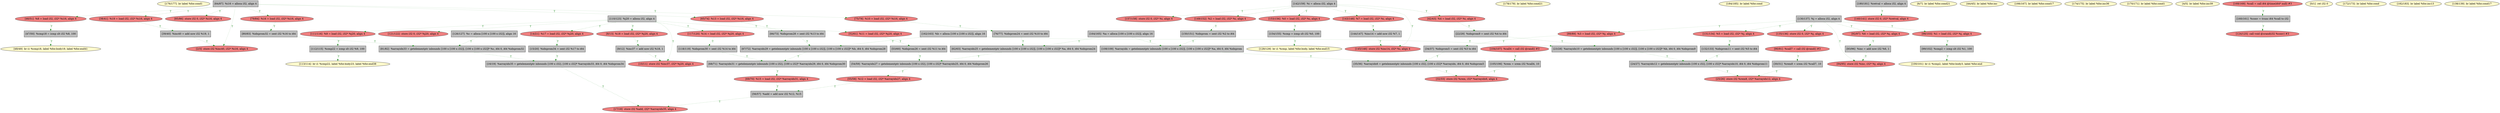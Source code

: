 
digraph G {


node292 [fillcolor=lemonchiffon,label="[176/177]  br label %for.cond1",shape=ellipse,style=filled ]
node290 [fillcolor=grey,label="[39/40]  %inc40 = add nsw i32 %19, 1",shape=rectangle,style=filled ]
node288 [fillcolor=lightcoral,label="[75/78]  %10 = load i32, i32* %i16, align 4",shape=ellipse,style=filled ]
node286 [fillcolor=lightcoral,label="[85/86]  store i32 0, i32* %i16, align 4",shape=ellipse,style=filled ]
node283 [fillcolor=grey,label="[64/87]  %i16 = alloca i32, align 4",shape=rectangle,style=filled ]
node282 [fillcolor=lightcoral,label="[88/89]  %3 = load i32, i32* %j, align 4",shape=ellipse,style=filled ]
node284 [fillcolor=lightcoral,label="[52/61]  %11 = load i32, i32* %j20, align 4",shape=ellipse,style=filled ]
node281 [fillcolor=lightcoral,label="[90/91]  %call7 = call i32 @rand() #3",shape=ellipse,style=filled ]
node280 [fillcolor=lightcoral,label="[92/97]  %6 = load i32, i32* %j, align 4",shape=ellipse,style=filled ]
node279 [fillcolor=lemonchiffon,label="[100/101]  br i1 %cmp2, label %for.body3, label %for.end",shape=ellipse,style=filled ]
node236 [fillcolor=grey,label="[54/59]  %arrayidx27 = getelementptr inbounds [100 x i32], [100 x i32]* %arrayidx25, i64 0, i64 %idxprom26",shape=rectangle,style=filled ]
node234 [fillcolor=grey,label="[23/28]  %arrayidx10 = getelementptr inbounds [100 x [100 x i32]], [100 x [100 x i32]]* %b, i64 0, i64 %idxprom9",shape=rectangle,style=filled ]
node209 [fillcolor=lightcoral,label="[46/51]  %8 = load i32, i32* %i16, align 4",shape=ellipse,style=filled ]
node232 [fillcolor=lightcoral,label="[94/95]  store i32 %inc, i32* %j, align 4",shape=ellipse,style=filled ]
node210 [fillcolor=grey,label="[56/57]  %add = add nsw i32 %12, %15",shape=rectangle,style=filled ]
node233 [fillcolor=lightcoral,label="[25/26]  store i32 %rem8, i32* %arrayidx12, align 4",shape=ellipse,style=filled ]
node231 [fillcolor=lemonchiffon,label="[178/179]  br label %for.cond21",shape=ellipse,style=filled ]
node293 [fillcolor=grey,label="[68/71]  %arrayidx31 = getelementptr inbounds [100 x i32], [100 x i32]* %arrayidx29, i64 0, i64 %idxprom30",shape=rectangle,style=filled ]
node227 [fillcolor=grey,label="[162/163]  %b = alloca [100 x [100 x i32]], align 16",shape=rectangle,style=filled ]
node247 [fillcolor=lightcoral,label="[131/134]  %5 = load i32, i32* %j, align 4",shape=ellipse,style=filled ]
node250 [fillcolor=lemonchiffon,label="[184/185]  br label %for.cond",shape=ellipse,style=filled ]
node225 [fillcolor=lightcoral,label="[140/141]  store i32 0, i32* %retval, align 4",shape=ellipse,style=filled ]
node224 [fillcolor=lightcoral,label="[145/146]  store i32 %inc14, i32* %i, align 4",shape=ellipse,style=filled ]
node220 [fillcolor=grey,label="[132/133]  %idxprom11 = sext i32 %5 to i64",shape=rectangle,style=filled ]
node218 [fillcolor=lightcoral,label="[121/122]  store i32 0, i32* %j20, align 4",shape=ellipse,style=filled ]
node217 [fillcolor=lightcoral,label="[14/21]  %17 = load i32, i32* %j20, align 4",shape=ellipse,style=filled ]
node235 [fillcolor=lemonchiffon,label="[6/7]  br label %for.cond21",shape=ellipse,style=filled ]
node202 [fillcolor=grey,label="[16/19]  %arrayidx35 = getelementptr inbounds [100 x i32], [100 x i32]* %arrayidx33, i64 0, i64 %idxprom34",shape=rectangle,style=filled ]
node208 [fillcolor=lemonchiffon,label="[44/45]  br label %for.inc",shape=ellipse,style=filled ]
node242 [fillcolor=grey,label="[154/155]  %cmp = icmp slt i32 %0, 100",shape=rectangle,style=filled ]
node207 [fillcolor=lightcoral,label="[38/41]  %19 = load i32, i32* %i16, align 4",shape=ellipse,style=filled ]
node274 [fillcolor=lemonchiffon,label="[166/167]  br label %for.cond17",shape=ellipse,style=filled ]
node228 [fillcolor=lemonchiffon,label="[48/49]  br i1 %cmp18, label %for.body19, label %for.end41",shape=ellipse,style=filled ]
node226 [fillcolor=grey,label="[76/77]  %idxprom24 = sext i32 %10 to i64",shape=rectangle,style=filled ]
node263 [fillcolor=grey,label="[93/96]  %inc = add nsw i32 %6, 1",shape=rectangle,style=filled ]
node204 [fillcolor=grey,label="[35/36]  %arrayidx6 = getelementptr inbounds [100 x i32], [100 x i32]* %arrayidx, i64 0, i64 %idxprom5",shape=rectangle,style=filled ]
node277 [fillcolor=lightcoral,label="[98/103]  %1 = load i32, i32* %j, align 4",shape=ellipse,style=filled ]
node285 [fillcolor=lightcoral,label="[157/158]  store i32 0, i32* %i, align 4",shape=ellipse,style=filled ]
node211 [fillcolor=grey,label="[53/60]  %idxprom26 = sext i32 %11 to i64",shape=rectangle,style=filled ]
node230 [fillcolor=lightcoral,label="[117/120]  %14 = load i32, i32* %j20, align 4",shape=ellipse,style=filled ]
node219 [fillcolor=grey,label="[9/12]  %inc37 = add nsw i32 %18, 1",shape=rectangle,style=filled ]
node229 [fillcolor=lemonchiffon,label="[174/175]  br label %for.inc36",shape=ellipse,style=filled ]
node213 [fillcolor=lightcoral,label="[69/70]  %15 = load i32, i32* %arrayidx31, align 4",shape=ellipse,style=filled ]
node212 [fillcolor=lightcoral,label="[10/11]  store i32 %inc37, i32* %j20, align 4",shape=ellipse,style=filled ]
node223 [fillcolor=lemonchiffon,label="[128/129]  br i1 %cmp, label %for.body, label %for.end15",shape=ellipse,style=filled ]
node252 [fillcolor=grey,label="[130/137]  %j = alloca i32, align 4",shape=rectangle,style=filled ]
node215 [fillcolor=lemonchiffon,label="[113/114]  br i1 %cmp22, label %for.body23, label %for.end38",shape=ellipse,style=filled ]
node289 [fillcolor=lightcoral,label="[55/58]  %12 = load i32, i32* %arrayidx27, align 4",shape=ellipse,style=filled ]
node201 [fillcolor=grey,label="[30/31]  %rem8 = srem i32 %call7, 10",shape=rectangle,style=filled ]
node287 [fillcolor=lightcoral,label="[79/84]  %16 = load i32, i32* %i16, align 4",shape=ellipse,style=filled ]
node214 [fillcolor=lemonchiffon,label="[170/171]  br label %for.cond1",shape=ellipse,style=filled ]
node248 [fillcolor=grey,label="[112/115]  %cmp22 = icmp slt i32 %9, 100",shape=rectangle,style=filled ]
node238 [fillcolor=grey,label="[66/73]  %idxprom28 = sext i32 %13 to i64",shape=rectangle,style=filled ]
node205 [fillcolor=grey,label="[34/37]  %idxprom5 = sext i32 %3 to i64",shape=rectangle,style=filled ]
node221 [fillcolor=lightcoral,label="[143/148]  %7 = load i32, i32* %i, align 4",shape=ellipse,style=filled ]
node270 [fillcolor=grey,label="[118/119]  %idxprom30 = sext i32 %14 to i64",shape=rectangle,style=filled ]
node237 [fillcolor=lemonchiffon,label="[4/5]  br label %for.inc39",shape=ellipse,style=filled ]
node222 [fillcolor=grey,label="[144/147]  %inc14 = add nsw i32 %7, 1",shape=rectangle,style=filled ]
node268 [fillcolor=lightcoral,label="[149/152]  %2 = load i32, i32* %i, align 4",shape=ellipse,style=filled ]
node203 [fillcolor=lightcoral,label="[32/33]  store i32 %rem, i32* %arrayidx6, align 4",shape=ellipse,style=filled ]
node239 [fillcolor=grey,label="[105/106]  %rem = srem i32 %call4, 10",shape=rectangle,style=filled ]
node240 [fillcolor=grey,label="[81/82]  %arrayidx33 = getelementptr inbounds [100 x [100 x i32]], [100 x [100 x i32]]* %c, i64 0, i64 %idxprom32",shape=rectangle,style=filled ]
node265 [fillcolor=grey,label="[24/27]  %arrayidx12 = getelementptr inbounds [100 x i32], [100 x i32]* %arrayidx10, i64 0, i64 %idxprom11",shape=rectangle,style=filled ]
node262 [fillcolor=grey,label="[160/161]  %conv = trunc i64 %call to i32",shape=rectangle,style=filled ]
node241 [fillcolor=grey,label="[47/50]  %cmp18 = icmp slt i32 %8, 100",shape=rectangle,style=filled ]
node260 [fillcolor=grey,label="[15/20]  %idxprom34 = sext i32 %17 to i64",shape=rectangle,style=filled ]
node243 [fillcolor=lemonchiffon,label="[0/1]  ret i32 0",shape=ellipse,style=filled ]
node244 [fillcolor=lightcoral,label="[124/125]  call void @srand(i32 %conv) #3",shape=ellipse,style=filled ]
node245 [fillcolor=grey,label="[126/127]  %c = alloca [100 x [100 x i32]], align 16",shape=rectangle,style=filled ]
node246 [fillcolor=lightcoral,label="[135/136]  store i32 0, i32* %j, align 4",shape=ellipse,style=filled ]
node251 [fillcolor=grey,label="[80/83]  %idxprom32 = sext i32 %16 to i64",shape=rectangle,style=filled ]
node253 [fillcolor=lightcoral,label="[2/3]  store i32 %inc40, i32* %i16, align 4",shape=ellipse,style=filled ]
node269 [fillcolor=grey,label="[62/63]  %arrayidx25 = getelementptr inbounds [100 x [100 x i32]], [100 x [100 x i32]]* %a, i64 0, i64 %idxprom24",shape=rectangle,style=filled ]
node275 [fillcolor=lightcoral,label="[153/156]  %0 = load i32, i32* %i, align 4",shape=ellipse,style=filled ]
node291 [fillcolor=lightcoral,label="[65/74]  %13 = load i32, i32* %i16, align 4",shape=ellipse,style=filled ]
node255 [fillcolor=grey,label="[110/123]  %j20 = alloca i32, align 4",shape=rectangle,style=filled ]
node257 [fillcolor=grey,label="[67/72]  %arrayidx29 = getelementptr inbounds [100 x [100 x i32]], [100 x [100 x i32]]* %b, i64 0, i64 %idxprom28",shape=rectangle,style=filled ]
node254 [fillcolor=grey,label="[22/29]  %idxprom9 = sext i32 %4 to i64",shape=rectangle,style=filled ]
node258 [fillcolor=lemonchiffon,label="[172/173]  br label %for.cond",shape=ellipse,style=filled ]
node259 [fillcolor=lightcoral,label="[111/116]  %9 = load i32, i32* %j20, align 4",shape=ellipse,style=filled ]
node261 [fillcolor=grey,label="[142/159]  %i = alloca i32, align 4",shape=rectangle,style=filled ]
node249 [fillcolor=lightcoral,label="[8/13]  %18 = load i32, i32* %j20, align 4",shape=ellipse,style=filled ]
node267 [fillcolor=grey,label="[99/102]  %cmp2 = icmp slt i32 %1, 100",shape=rectangle,style=filled ]
node216 [fillcolor=grey,label="[150/151]  %idxprom = sext i32 %2 to i64",shape=rectangle,style=filled ]
node271 [fillcolor=grey,label="[180/181]  %retval = alloca i32, align 4",shape=rectangle,style=filled ]
node206 [fillcolor=lightcoral,label="[42/43]  %4 = load i32, i32* %i, align 4",shape=ellipse,style=filled ]
node272 [fillcolor=lemonchiffon,label="[182/183]  br label %for.inc13",shape=ellipse,style=filled ]
node256 [fillcolor=grey,label="[108/109]  %arrayidx = getelementptr inbounds [100 x [100 x i32]], [100 x [100 x i32]]* %a, i64 0, i64 %idxprom",shape=rectangle,style=filled ]
node273 [fillcolor=grey,label="[164/165]  %a = alloca [100 x [100 x i32]], align 16",shape=rectangle,style=filled ]
node264 [fillcolor=lemonchiffon,label="[138/139]  br label %for.cond17",shape=ellipse,style=filled ]
node276 [fillcolor=lightcoral,label="[104/107]  %call4 = call i32 @rand() #3",shape=ellipse,style=filled ]
node266 [fillcolor=lightcoral,label="[168/169]  %call = call i64 @time(i64* null) #3",shape=ellipse,style=filled ]
node278 [fillcolor=lightcoral,label="[17/18]  store i32 %add, i32* %arrayidx35, align 4",shape=ellipse,style=filled ]

node283->node209 [style=dotted,color=forestgreen,label="T",fontcolor=forestgreen ]
node289->node210 [style=dotted,color=forestgreen,label="T",fontcolor=forestgreen ]
node261->node206 [style=dotted,color=forestgreen,label="T",fontcolor=forestgreen ]
node283->node291 [style=dotted,color=forestgreen,label="T",fontcolor=forestgreen ]
node268->node216 [style=dotted,color=forestgreen,label="T",fontcolor=forestgreen ]
node255->node217 [style=dotted,color=forestgreen,label="T",fontcolor=forestgreen ]
node293->node213 [style=dotted,color=forestgreen,label="T",fontcolor=forestgreen ]
node221->node222 [style=dotted,color=forestgreen,label="T",fontcolor=forestgreen ]
node275->node242 [style=dotted,color=forestgreen,label="T",fontcolor=forestgreen ]
node255->node212 [style=dotted,color=forestgreen,label="T",fontcolor=forestgreen ]
node281->node201 [style=dotted,color=forestgreen,label="T",fontcolor=forestgreen ]
node273->node256 [style=dotted,color=forestgreen,label="T",fontcolor=forestgreen ]
node280->node263 [style=dotted,color=forestgreen,label="T",fontcolor=forestgreen ]
node287->node251 [style=dotted,color=forestgreen,label="T",fontcolor=forestgreen ]
node261->node275 [style=dotted,color=forestgreen,label="T",fontcolor=forestgreen ]
node248->node215 [style=dotted,color=forestgreen,label="T",fontcolor=forestgreen ]
node222->node224 [style=dotted,color=forestgreen,label="T",fontcolor=forestgreen ]
node255->node218 [style=dotted,color=forestgreen,label="T",fontcolor=forestgreen ]
node290->node253 [style=dotted,color=forestgreen,label="T",fontcolor=forestgreen ]
node216->node256 [style=dotted,color=forestgreen,label="T",fontcolor=forestgreen ]
node270->node293 [style=dotted,color=forestgreen,label="T",fontcolor=forestgreen ]
node277->node267 [style=dotted,color=forestgreen,label="T",fontcolor=forestgreen ]
node239->node203 [style=dotted,color=forestgreen,label="T",fontcolor=forestgreen ]
node236->node289 [style=dotted,color=forestgreen,label="T",fontcolor=forestgreen ]
node260->node202 [style=dotted,color=forestgreen,label="T",fontcolor=forestgreen ]
node256->node204 [style=dotted,color=forestgreen,label="T",fontcolor=forestgreen ]
node261->node285 [style=dotted,color=forestgreen,label="T",fontcolor=forestgreen ]
node241->node228 [style=dotted,color=forestgreen,label="T",fontcolor=forestgreen ]
node234->node265 [style=dotted,color=forestgreen,label="T",fontcolor=forestgreen ]
node252->node247 [style=dotted,color=forestgreen,label="T",fontcolor=forestgreen ]
node205->node204 [style=dotted,color=forestgreen,label="T",fontcolor=forestgreen ]
node252->node282 [style=dotted,color=forestgreen,label="T",fontcolor=forestgreen ]
node251->node240 [style=dotted,color=forestgreen,label="T",fontcolor=forestgreen ]
node220->node265 [style=dotted,color=forestgreen,label="T",fontcolor=forestgreen ]
node202->node278 [style=dotted,color=forestgreen,label="T",fontcolor=forestgreen ]
node273->node269 [style=dotted,color=forestgreen,label="T",fontcolor=forestgreen ]
node204->node203 [style=dotted,color=forestgreen,label="T",fontcolor=forestgreen ]
node210->node278 [style=dotted,color=forestgreen,label="T",fontcolor=forestgreen ]
node267->node279 [style=dotted,color=forestgreen,label="T",fontcolor=forestgreen ]
node211->node236 [style=dotted,color=forestgreen,label="T",fontcolor=forestgreen ]
node247->node220 [style=dotted,color=forestgreen,label="T",fontcolor=forestgreen ]
node257->node293 [style=dotted,color=forestgreen,label="T",fontcolor=forestgreen ]
node261->node224 [style=dotted,color=forestgreen,label="T",fontcolor=forestgreen ]
node252->node246 [style=dotted,color=forestgreen,label="T",fontcolor=forestgreen ]
node283->node288 [style=dotted,color=forestgreen,label="T",fontcolor=forestgreen ]
node242->node223 [style=dotted,color=forestgreen,label="T",fontcolor=forestgreen ]
node276->node239 [style=dotted,color=forestgreen,label="T",fontcolor=forestgreen ]
node252->node277 [style=dotted,color=forestgreen,label="T",fontcolor=forestgreen ]
node263->node232 [style=dotted,color=forestgreen,label="T",fontcolor=forestgreen ]
node213->node210 [style=dotted,color=forestgreen,label="T",fontcolor=forestgreen ]
node209->node241 [style=dotted,color=forestgreen,label="T",fontcolor=forestgreen ]
node230->node270 [style=dotted,color=forestgreen,label="T",fontcolor=forestgreen ]
node252->node232 [style=dotted,color=forestgreen,label="T",fontcolor=forestgreen ]
node259->node248 [style=dotted,color=forestgreen,label="T",fontcolor=forestgreen ]
node249->node219 [style=dotted,color=forestgreen,label="T",fontcolor=forestgreen ]
node238->node257 [style=dotted,color=forestgreen,label="T",fontcolor=forestgreen ]
node227->node234 [style=dotted,color=forestgreen,label="T",fontcolor=forestgreen ]
node217->node260 [style=dotted,color=forestgreen,label="T",fontcolor=forestgreen ]
node255->node284 [style=dotted,color=forestgreen,label="T",fontcolor=forestgreen ]
node255->node249 [style=dotted,color=forestgreen,label="T",fontcolor=forestgreen ]
node266->node262 [style=dotted,color=forestgreen,label="T",fontcolor=forestgreen ]
node269->node236 [style=dotted,color=forestgreen,label="T",fontcolor=forestgreen ]
node252->node280 [style=dotted,color=forestgreen,label="T",fontcolor=forestgreen ]
node255->node259 [style=dotted,color=forestgreen,label="T",fontcolor=forestgreen ]
node262->node244 [style=dotted,color=forestgreen,label="T",fontcolor=forestgreen ]
node201->node233 [style=dotted,color=forestgreen,label="T",fontcolor=forestgreen ]
node240->node202 [style=dotted,color=forestgreen,label="T",fontcolor=forestgreen ]
node245->node240 [style=dotted,color=forestgreen,label="T",fontcolor=forestgreen ]
node284->node211 [style=dotted,color=forestgreen,label="T",fontcolor=forestgreen ]
node261->node268 [style=dotted,color=forestgreen,label="T",fontcolor=forestgreen ]
node255->node230 [style=dotted,color=forestgreen,label="T",fontcolor=forestgreen ]
node291->node238 [style=dotted,color=forestgreen,label="T",fontcolor=forestgreen ]
node219->node212 [style=dotted,color=forestgreen,label="T",fontcolor=forestgreen ]
node283->node286 [style=dotted,color=forestgreen,label="T",fontcolor=forestgreen ]
node227->node257 [style=dotted,color=forestgreen,label="T",fontcolor=forestgreen ]
node283->node287 [style=dotted,color=forestgreen,label="T",fontcolor=forestgreen ]
node207->node290 [style=dotted,color=forestgreen,label="T",fontcolor=forestgreen ]
node283->node253 [style=dotted,color=forestgreen,label="T",fontcolor=forestgreen ]
node271->node225 [style=dotted,color=forestgreen,label="T",fontcolor=forestgreen ]
node265->node233 [style=dotted,color=forestgreen,label="T",fontcolor=forestgreen ]
node288->node226 [style=dotted,color=forestgreen,label="T",fontcolor=forestgreen ]
node282->node205 [style=dotted,color=forestgreen,label="T",fontcolor=forestgreen ]
node254->node234 [style=dotted,color=forestgreen,label="T",fontcolor=forestgreen ]
node261->node221 [style=dotted,color=forestgreen,label="T",fontcolor=forestgreen ]
node206->node254 [style=dotted,color=forestgreen,label="T",fontcolor=forestgreen ]
node226->node269 [style=dotted,color=forestgreen,label="T",fontcolor=forestgreen ]
node283->node207 [style=dotted,color=forestgreen,label="T",fontcolor=forestgreen ]


}
